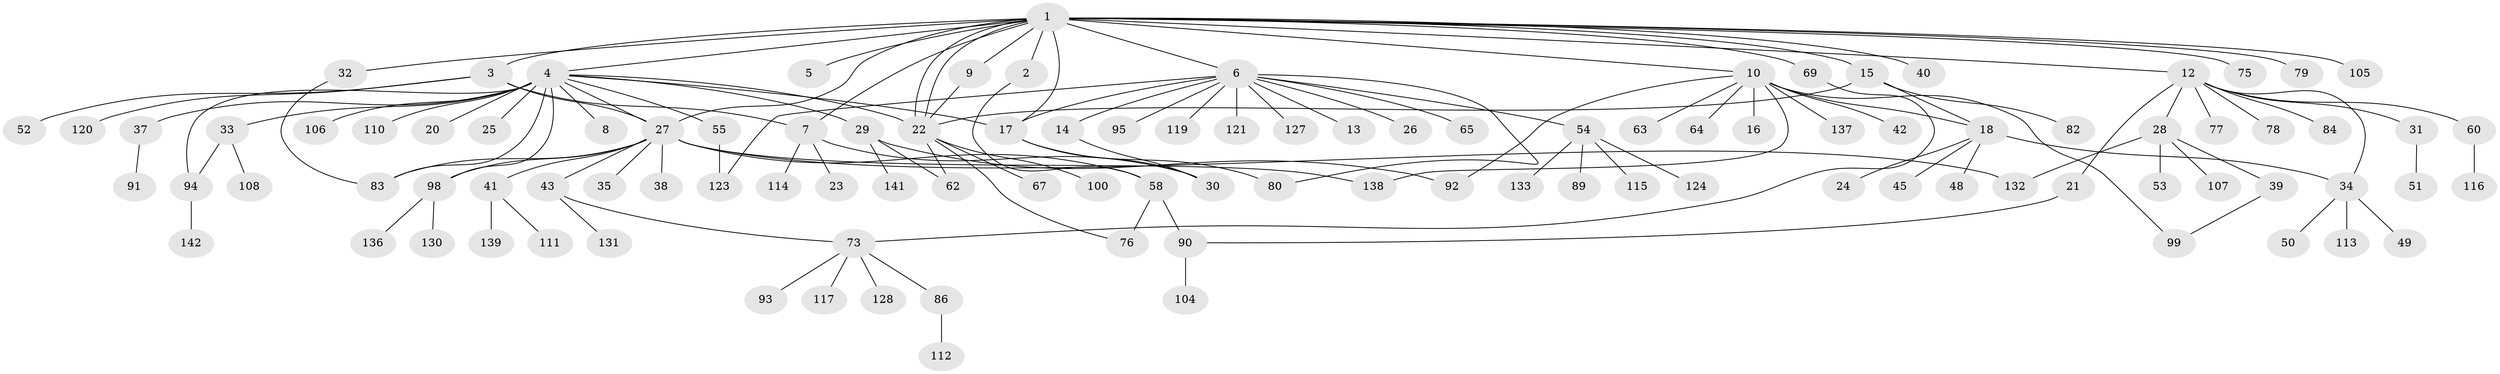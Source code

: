 // Generated by graph-tools (version 1.1) at 2025/51/02/27/25 19:51:55]
// undirected, 108 vertices, 135 edges
graph export_dot {
graph [start="1"]
  node [color=gray90,style=filled];
  1 [super="+47"];
  2;
  3 [super="+36"];
  4 [super="+125"];
  5;
  6 [super="+134"];
  7 [super="+70"];
  8;
  9 [super="+11"];
  10 [super="+87"];
  12 [super="+46"];
  13;
  14 [super="+103"];
  15 [super="+71"];
  16;
  17 [super="+19"];
  18 [super="+74"];
  20;
  21;
  22 [super="+118"];
  23;
  24;
  25;
  26 [super="+109"];
  27 [super="+66"];
  28 [super="+126"];
  29 [super="+61"];
  30;
  31 [super="+56"];
  32;
  33;
  34 [super="+143"];
  35;
  37 [super="+72"];
  38;
  39;
  40;
  41 [super="+44"];
  42;
  43 [super="+88"];
  45;
  48;
  49;
  50;
  51;
  52 [super="+140"];
  53 [super="+57"];
  54 [super="+59"];
  55;
  58 [super="+68"];
  60;
  62;
  63;
  64;
  65;
  67 [super="+85"];
  69;
  73 [super="+81"];
  75;
  76;
  77;
  78;
  79;
  80;
  82;
  83 [super="+96"];
  84;
  86 [super="+97"];
  89 [super="+102"];
  90 [super="+135"];
  91;
  92;
  93;
  94 [super="+101"];
  95;
  98 [super="+122"];
  99 [super="+129"];
  100;
  104;
  105;
  106;
  107;
  108;
  110;
  111;
  112;
  113;
  114;
  115;
  116;
  117;
  119;
  120;
  121;
  123;
  124;
  127;
  128;
  130;
  131;
  132;
  133;
  136;
  137;
  138;
  139;
  141;
  142;
  1 -- 2;
  1 -- 3;
  1 -- 4;
  1 -- 5;
  1 -- 6;
  1 -- 7;
  1 -- 9;
  1 -- 10;
  1 -- 12;
  1 -- 15;
  1 -- 17;
  1 -- 22;
  1 -- 22;
  1 -- 27;
  1 -- 32;
  1 -- 40;
  1 -- 69;
  1 -- 75;
  1 -- 79;
  1 -- 105;
  2 -- 58;
  3 -- 52;
  3 -- 120;
  3 -- 27;
  3 -- 7;
  4 -- 8;
  4 -- 20;
  4 -- 22;
  4 -- 25;
  4 -- 27;
  4 -- 29;
  4 -- 33;
  4 -- 37;
  4 -- 55;
  4 -- 83 [weight=2];
  4 -- 98;
  4 -- 106;
  4 -- 110;
  4 -- 94;
  4 -- 17;
  6 -- 13;
  6 -- 14;
  6 -- 26;
  6 -- 54;
  6 -- 65;
  6 -- 80;
  6 -- 95;
  6 -- 119;
  6 -- 121;
  6 -- 123;
  6 -- 127;
  6 -- 17;
  7 -- 23;
  7 -- 30;
  7 -- 114;
  9 -- 22;
  10 -- 16;
  10 -- 18;
  10 -- 42;
  10 -- 63;
  10 -- 64;
  10 -- 99;
  10 -- 137;
  10 -- 138;
  10 -- 92;
  12 -- 21;
  12 -- 28;
  12 -- 31;
  12 -- 34;
  12 -- 60;
  12 -- 77;
  12 -- 78;
  12 -- 84;
  14 -- 30;
  15 -- 18;
  15 -- 22;
  15 -- 82;
  17 -- 80;
  17 -- 30;
  18 -- 24;
  18 -- 34;
  18 -- 45;
  18 -- 48;
  21 -- 90;
  22 -- 62;
  22 -- 67;
  22 -- 76;
  22 -- 100;
  27 -- 35;
  27 -- 38;
  27 -- 41;
  27 -- 43;
  27 -- 58;
  27 -- 83;
  27 -- 98;
  27 -- 132;
  27 -- 138;
  28 -- 39;
  28 -- 53;
  28 -- 107;
  28 -- 132;
  29 -- 62;
  29 -- 92;
  29 -- 141;
  31 -- 51;
  32 -- 83;
  33 -- 94;
  33 -- 108;
  34 -- 49;
  34 -- 50;
  34 -- 113;
  37 -- 91;
  39 -- 99;
  41 -- 111;
  41 -- 139;
  43 -- 73;
  43 -- 131;
  54 -- 89;
  54 -- 115;
  54 -- 124;
  54 -- 133;
  55 -- 123;
  58 -- 76;
  58 -- 90;
  60 -- 116;
  69 -- 73;
  73 -- 86;
  73 -- 93;
  73 -- 128;
  73 -- 117;
  86 -- 112;
  90 -- 104;
  94 -- 142;
  98 -- 130;
  98 -- 136;
}

